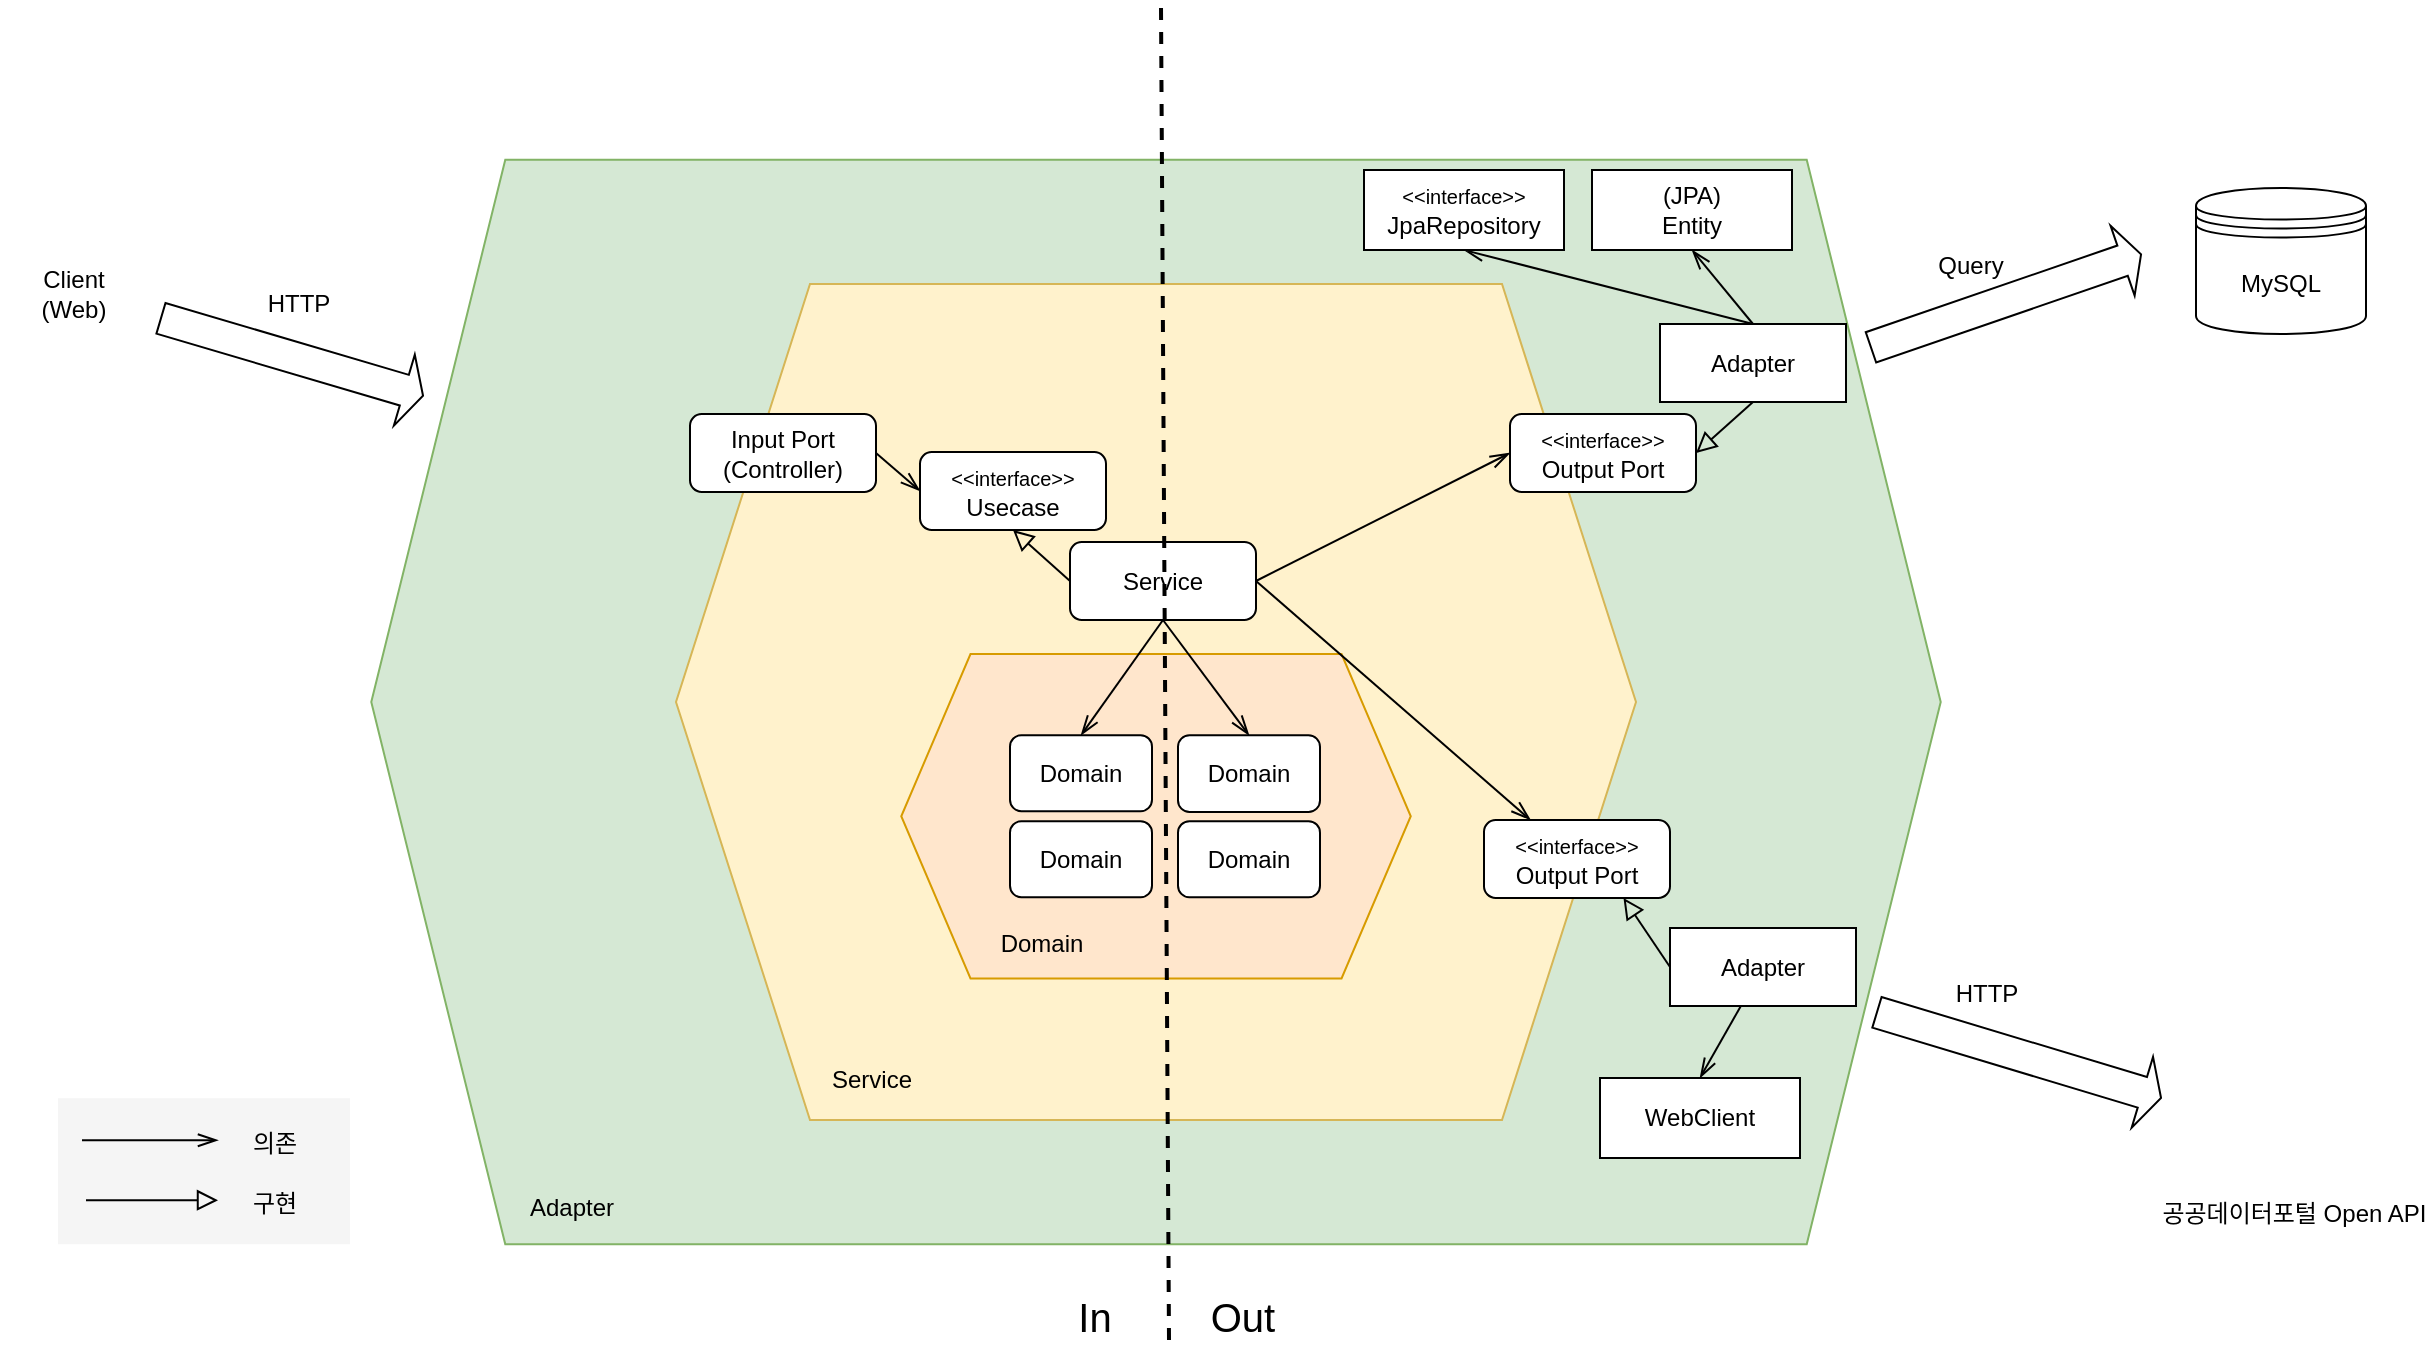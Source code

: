 <mxfile version="26.1.1">
  <diagram name="페이지-1" id="YMObyN4j7E0rBh5EAxIE">
    <mxGraphModel dx="1518" dy="1205" grid="0" gridSize="10" guides="1" tooltips="1" connect="1" arrows="1" fold="1" page="0" pageScale="1" pageWidth="827" pageHeight="1169" math="0" shadow="0">
      <root>
        <mxCell id="0" />
        <mxCell id="1" parent="0" />
        <mxCell id="FfjCo3caQySOGgSb6Kr1-23" value="" style="rounded=0;whiteSpace=wrap;html=1;fillColor=#f5f5f5;fontColor=#333333;strokeColor=none;" vertex="1" parent="1">
          <mxGeometry x="-286" y="383.12" width="146" height="73" as="geometry" />
        </mxCell>
        <mxCell id="a6FXS9pBdcAtF2i3Z6Sl-16" value="" style="shape=hexagon;perimeter=hexagonPerimeter2;whiteSpace=wrap;html=1;fixedSize=1;size=67;strokeColor=#82b366;fillColor=#d5e8d4;" parent="1" vertex="1">
          <mxGeometry x="-129.36" y="-86.13" width="784.72" height="542.25" as="geometry" />
        </mxCell>
        <mxCell id="a6FXS9pBdcAtF2i3Z6Sl-3" value="" style="shape=hexagon;perimeter=hexagonPerimeter2;whiteSpace=wrap;html=1;fixedSize=1;size=67;fillColor=#fff2cc;strokeColor=#d6b656;" parent="1" vertex="1">
          <mxGeometry x="23" y="-24" width="480" height="418" as="geometry" />
        </mxCell>
        <mxCell id="a6FXS9pBdcAtF2i3Z6Sl-6" value="" style="shape=flexArrow;endArrow=classic;html=1;rounded=0;fontSize=12;startSize=8;endSize=2.92;curved=1;width=16;" parent="1" edge="1">
          <mxGeometry width="50" height="50" relative="1" as="geometry">
            <mxPoint x="-235" y="-7" as="sourcePoint" />
            <mxPoint x="-103" y="32" as="targetPoint" />
          </mxGeometry>
        </mxCell>
        <mxCell id="a6FXS9pBdcAtF2i3Z6Sl-7" value="HTTP" style="text;html=1;align=center;verticalAlign=middle;whiteSpace=wrap;rounded=0;rotation=0;" parent="1" vertex="1">
          <mxGeometry x="-198" y="-31" width="65" height="34" as="geometry" />
        </mxCell>
        <mxCell id="a6FXS9pBdcAtF2i3Z6Sl-10" value="Client&lt;div&gt;(Web)&lt;/div&gt;" style="text;html=1;align=center;verticalAlign=middle;whiteSpace=wrap;rounded=0;" parent="1" vertex="1">
          <mxGeometry x="-315" y="-42" width="74" height="45" as="geometry" />
        </mxCell>
        <mxCell id="a6FXS9pBdcAtF2i3Z6Sl-39" value="" style="shape=flexArrow;endArrow=classic;html=1;rounded=0;fontSize=12;startSize=8;endSize=2.92;curved=1;width=16;exitX=0.952;exitY=0.212;exitDx=0;exitDy=0;exitPerimeter=0;" parent="1" edge="1">
          <mxGeometry width="50" height="50" relative="1" as="geometry">
            <mxPoint x="620.003" y="7.827" as="sourcePoint" />
            <mxPoint x="756" y="-39" as="targetPoint" />
          </mxGeometry>
        </mxCell>
        <mxCell id="a6FXS9pBdcAtF2i3Z6Sl-43" value="Query" style="edgeLabel;html=1;align=center;verticalAlign=middle;resizable=0;points=[];fontSize=12;" parent="a6FXS9pBdcAtF2i3Z6Sl-39" vertex="1" connectable="0">
          <mxGeometry x="-0.291" y="5" relative="1" as="geometry">
            <mxPoint x="3" y="-20" as="offset" />
          </mxGeometry>
        </mxCell>
        <mxCell id="a6FXS9pBdcAtF2i3Z6Sl-40" value="MySQL" style="shape=datastore;whiteSpace=wrap;html=1;" parent="1" vertex="1">
          <mxGeometry x="783" y="-72" width="85" height="73" as="geometry" />
        </mxCell>
        <mxCell id="a6FXS9pBdcAtF2i3Z6Sl-42" value="공공데이터포털 Open API" style="shape=image;verticalLabelPosition=bottom;labelBackgroundColor=default;verticalAlign=top;aspect=fixed;imageAspect=0;image=https://velog.velcdn.com/images/hee_jun/post/180f6e3a-8034-47c1-bcf9-e1e6b0c30aad/image.jpg;" parent="1" vertex="1">
          <mxGeometry x="771" y="345" width="122.38" height="82" as="geometry" />
        </mxCell>
        <mxCell id="FfjCo3caQySOGgSb6Kr1-6" value="" style="shape=hexagon;perimeter=hexagonPerimeter2;whiteSpace=wrap;html=1;fixedSize=1;size=34.615;strokeColor=#d79b00;fillColor=#ffe6cc;" vertex="1" parent="1">
          <mxGeometry x="135.63" y="161" width="254.75" height="162.25" as="geometry" />
        </mxCell>
        <mxCell id="a6FXS9pBdcAtF2i3Z6Sl-55" style="edgeStyle=none;curved=1;rounded=0;orthogonalLoop=1;jettySize=auto;html=1;entryX=0.5;entryY=1;entryDx=0;entryDy=0;fontSize=12;startSize=8;endSize=8;" parent="1" source="a6FXS9pBdcAtF2i3Z6Sl-48" target="a6FXS9pBdcAtF2i3Z6Sl-48" edge="1">
          <mxGeometry relative="1" as="geometry" />
        </mxCell>
        <mxCell id="a6FXS9pBdcAtF2i3Z6Sl-18" value="Adapter" style="rounded=1;whiteSpace=wrap;html=1;rotation=0;arcSize=0;" parent="1" vertex="1">
          <mxGeometry x="515" y="-4" width="93" height="39" as="geometry" />
        </mxCell>
        <mxCell id="a6FXS9pBdcAtF2i3Z6Sl-50" value="&lt;div&gt;&lt;span style=&quot;background-color: transparent; color: light-dark(rgb(0, 0, 0), rgb(255, 255, 255));&quot;&gt;Domain&lt;/span&gt;&lt;/div&gt;" style="rounded=1;whiteSpace=wrap;html=1;rotation=0;" parent="1" vertex="1">
          <mxGeometry x="190" y="201.62" width="71" height="38" as="geometry" />
        </mxCell>
        <mxCell id="a6FXS9pBdcAtF2i3Z6Sl-22" style="edgeStyle=none;curved=1;rounded=0;orthogonalLoop=1;jettySize=auto;html=1;fontSize=12;startSize=8;endSize=8;endArrow=openThin;endFill=0;exitX=0.5;exitY=0;exitDx=0;exitDy=0;entryX=0.5;entryY=1;entryDx=0;entryDy=0;" parent="1" source="a6FXS9pBdcAtF2i3Z6Sl-18" target="a6FXS9pBdcAtF2i3Z6Sl-20" edge="1">
          <mxGeometry relative="1" as="geometry" />
        </mxCell>
        <mxCell id="a6FXS9pBdcAtF2i3Z6Sl-24" style="edgeStyle=none;curved=1;rounded=0;orthogonalLoop=1;jettySize=auto;html=1;entryX=1;entryY=0.5;entryDx=0;entryDy=0;fontSize=12;startSize=8;endSize=8;endArrow=block;endFill=0;exitX=0.5;exitY=1;exitDx=0;exitDy=0;" parent="1" source="a6FXS9pBdcAtF2i3Z6Sl-18" target="a6FXS9pBdcAtF2i3Z6Sl-12" edge="1">
          <mxGeometry relative="1" as="geometry">
            <mxPoint x="530" y="33" as="sourcePoint" />
            <mxPoint x="497" y="43" as="targetPoint" />
          </mxGeometry>
        </mxCell>
        <mxCell id="a6FXS9pBdcAtF2i3Z6Sl-30" style="edgeStyle=none;curved=1;rounded=0;orthogonalLoop=1;jettySize=auto;html=1;entryX=0.75;entryY=1;entryDx=0;entryDy=0;fontSize=12;startSize=8;endSize=8;endArrow=block;endFill=0;exitX=0;exitY=0.5;exitDx=0;exitDy=0;" parent="1" source="a6FXS9pBdcAtF2i3Z6Sl-29" target="a6FXS9pBdcAtF2i3Z6Sl-13" edge="1">
          <mxGeometry relative="1" as="geometry">
            <mxPoint x="463" y="54" as="sourcePoint" />
            <mxPoint x="421" y="101" as="targetPoint" />
          </mxGeometry>
        </mxCell>
        <mxCell id="a6FXS9pBdcAtF2i3Z6Sl-37" style="edgeStyle=none;curved=1;rounded=0;orthogonalLoop=1;jettySize=auto;html=1;entryX=0.5;entryY=1;entryDx=0;entryDy=0;fontSize=12;startSize=8;endSize=8;endArrow=openThin;endFill=0;exitX=0.5;exitY=0;exitDx=0;exitDy=0;" parent="1" source="a6FXS9pBdcAtF2i3Z6Sl-18" target="a6FXS9pBdcAtF2i3Z6Sl-26" edge="1">
          <mxGeometry relative="1" as="geometry">
            <mxPoint x="366" y="-5" as="sourcePoint" />
            <mxPoint x="463" y="15" as="targetPoint" />
          </mxGeometry>
        </mxCell>
        <mxCell id="a6FXS9pBdcAtF2i3Z6Sl-38" style="edgeStyle=none;curved=1;rounded=0;orthogonalLoop=1;jettySize=auto;html=1;fontSize=12;startSize=8;endSize=8;endArrow=openThin;endFill=0;entryX=0.5;entryY=0;entryDx=0;entryDy=0;" parent="1" source="a6FXS9pBdcAtF2i3Z6Sl-29" target="a6FXS9pBdcAtF2i3Z6Sl-35" edge="1">
          <mxGeometry relative="1" as="geometry">
            <mxPoint x="493" y="151" as="sourcePoint" />
            <mxPoint x="590" y="171" as="targetPoint" />
          </mxGeometry>
        </mxCell>
        <mxCell id="a6FXS9pBdcAtF2i3Z6Sl-49" style="edgeStyle=none;curved=1;rounded=0;orthogonalLoop=1;jettySize=auto;html=1;entryX=0.5;entryY=1;entryDx=0;entryDy=0;fontSize=12;startSize=8;endSize=8;endArrow=block;endFill=0;exitX=0;exitY=0.5;exitDx=0;exitDy=0;" parent="1" source="a6FXS9pBdcAtF2i3Z6Sl-48" target="a6FXS9pBdcAtF2i3Z6Sl-46" edge="1">
          <mxGeometry relative="1" as="geometry">
            <mxPoint x="459" y="269" as="sourcePoint" />
            <mxPoint x="418" y="234" as="targetPoint" />
          </mxGeometry>
        </mxCell>
        <mxCell id="a6FXS9pBdcAtF2i3Z6Sl-52" style="edgeStyle=none;curved=1;rounded=0;orthogonalLoop=1;jettySize=auto;html=1;fontSize=12;startSize=8;endSize=8;endArrow=openThin;endFill=0;exitX=1;exitY=0.5;exitDx=0;exitDy=0;entryX=0;entryY=0.5;entryDx=0;entryDy=0;" parent="1" source="a6FXS9pBdcAtF2i3Z6Sl-48" target="a6FXS9pBdcAtF2i3Z6Sl-12" edge="1">
          <mxGeometry relative="1" as="geometry">
            <mxPoint x="166" y="114" as="sourcePoint" />
            <mxPoint x="202" y="131" as="targetPoint" />
          </mxGeometry>
        </mxCell>
        <mxCell id="a6FXS9pBdcAtF2i3Z6Sl-54" style="edgeStyle=none;curved=1;rounded=0;orthogonalLoop=1;jettySize=auto;html=1;fontSize=12;startSize=8;endSize=8;endArrow=openThin;endFill=0;exitX=0.5;exitY=1;exitDx=0;exitDy=0;entryX=0.5;entryY=0;entryDx=0;entryDy=0;" parent="1" source="a6FXS9pBdcAtF2i3Z6Sl-48" target="a6FXS9pBdcAtF2i3Z6Sl-50" edge="1">
          <mxGeometry relative="1" as="geometry">
            <mxPoint x="303" y="190" as="sourcePoint" />
            <mxPoint x="325" y="234" as="targetPoint" />
          </mxGeometry>
        </mxCell>
        <mxCell id="FfjCo3caQySOGgSb6Kr1-5" style="edgeStyle=none;curved=1;rounded=0;orthogonalLoop=1;jettySize=auto;html=1;fontSize=12;startSize=8;endSize=8;endArrow=openThin;endFill=0;exitX=1;exitY=0.5;exitDx=0;exitDy=0;entryX=0;entryY=0.5;entryDx=0;entryDy=0;" edge="1" parent="1" source="a6FXS9pBdcAtF2i3Z6Sl-5" target="a6FXS9pBdcAtF2i3Z6Sl-46">
          <mxGeometry relative="1" as="geometry">
            <mxPoint x="300" y="161" as="sourcePoint" />
            <mxPoint x="328" y="114" as="targetPoint" />
          </mxGeometry>
        </mxCell>
        <mxCell id="a6FXS9pBdcAtF2i3Z6Sl-5" value="Input Port&lt;div&gt;(Controller)&lt;/div&gt;" style="rounded=1;whiteSpace=wrap;html=1;rotation=0;" parent="1" vertex="1">
          <mxGeometry x="30" y="41" width="93" height="39" as="geometry" />
        </mxCell>
        <mxCell id="a6FXS9pBdcAtF2i3Z6Sl-12" value="&lt;div&gt;&lt;span style=&quot;font-size: 10px;&quot;&gt;&amp;lt;&amp;lt;interface&amp;gt;&amp;gt;&lt;/span&gt;&lt;/div&gt;Output Port" style="rounded=1;whiteSpace=wrap;html=1;rotation=0;" parent="1" vertex="1">
          <mxGeometry x="440" y="41" width="93" height="39" as="geometry" />
        </mxCell>
        <mxCell id="a6FXS9pBdcAtF2i3Z6Sl-13" value="&lt;div&gt;&lt;span style=&quot;font-size: 10px;&quot;&gt;&amp;lt;&amp;lt;interface&amp;gt;&amp;gt;&lt;/span&gt;&lt;/div&gt;Output Port" style="rounded=1;whiteSpace=wrap;html=1;rotation=0;" parent="1" vertex="1">
          <mxGeometry x="427" y="244" width="93" height="39" as="geometry" />
        </mxCell>
        <mxCell id="a6FXS9pBdcAtF2i3Z6Sl-20" value="&lt;div&gt;&lt;font style=&quot;font-size: 10px;&quot;&gt;&amp;lt;&amp;lt;interface&amp;gt;&amp;gt;&lt;/font&gt;&lt;/div&gt;&lt;div&gt;JpaRepository&lt;/div&gt;" style="whiteSpace=wrap;html=1;rotation=0;" parent="1" vertex="1">
          <mxGeometry x="367" y="-81" width="100" height="40" as="geometry" />
        </mxCell>
        <mxCell id="a6FXS9pBdcAtF2i3Z6Sl-26" value="(JPA)&lt;br&gt;Entity" style="whiteSpace=wrap;html=1;rotation=0;" parent="1" vertex="1">
          <mxGeometry x="481" y="-81" width="100" height="40" as="geometry" />
        </mxCell>
        <mxCell id="a6FXS9pBdcAtF2i3Z6Sl-29" value="Adapter" style="rounded=1;whiteSpace=wrap;html=1;rotation=0;arcSize=0;" parent="1" vertex="1">
          <mxGeometry x="520" y="298" width="93" height="39" as="geometry" />
        </mxCell>
        <mxCell id="a6FXS9pBdcAtF2i3Z6Sl-35" value="WebClient" style="whiteSpace=wrap;html=1;rotation=0;" parent="1" vertex="1">
          <mxGeometry x="485" y="373" width="100" height="40" as="geometry" />
        </mxCell>
        <mxCell id="a6FXS9pBdcAtF2i3Z6Sl-46" value="&lt;div&gt;&lt;span style=&quot;font-size: 10px;&quot;&gt;&amp;lt;&amp;lt;interface&amp;gt;&amp;gt;&lt;/span&gt;&lt;/div&gt;Usecase" style="rounded=1;whiteSpace=wrap;html=1;rotation=0;" parent="1" vertex="1">
          <mxGeometry x="145" y="60" width="93" height="39" as="geometry" />
        </mxCell>
        <mxCell id="a6FXS9pBdcAtF2i3Z6Sl-48" value="&lt;div&gt;&lt;span style=&quot;background-color: transparent; color: light-dark(rgb(0, 0, 0), rgb(255, 255, 255));&quot;&gt;Service&lt;/span&gt;&lt;/div&gt;" style="rounded=1;whiteSpace=wrap;html=1;rotation=0;" parent="1" vertex="1">
          <mxGeometry x="220" y="105" width="93" height="39" as="geometry" />
        </mxCell>
        <mxCell id="FfjCo3caQySOGgSb6Kr1-11" style="edgeStyle=none;curved=1;rounded=0;orthogonalLoop=1;jettySize=auto;html=1;fontSize=12;startSize=8;endSize=8;endArrow=openThin;endFill=0;exitX=0.5;exitY=1;exitDx=0;exitDy=0;entryX=0.5;entryY=0;entryDx=0;entryDy=0;" edge="1" parent="1" source="a6FXS9pBdcAtF2i3Z6Sl-48" target="FfjCo3caQySOGgSb6Kr1-14">
          <mxGeometry relative="1" as="geometry">
            <mxPoint x="331" y="105" as="sourcePoint" />
            <mxPoint x="318.963" y="158.992" as="targetPoint" />
          </mxGeometry>
        </mxCell>
        <mxCell id="FfjCo3caQySOGgSb6Kr1-12" value="&lt;div&gt;&lt;span style=&quot;background-color: transparent; color: light-dark(rgb(0, 0, 0), rgb(255, 255, 255));&quot;&gt;Domain&lt;/span&gt;&lt;/div&gt;" style="rounded=1;whiteSpace=wrap;html=1;rotation=0;" vertex="1" parent="1">
          <mxGeometry x="274" y="244.62" width="71" height="38" as="geometry" />
        </mxCell>
        <mxCell id="FfjCo3caQySOGgSb6Kr1-13" value="&lt;div&gt;&lt;span style=&quot;background-color: transparent; color: light-dark(rgb(0, 0, 0), rgb(255, 255, 255));&quot;&gt;Domain&lt;/span&gt;&lt;/div&gt;" style="rounded=1;whiteSpace=wrap;html=1;rotation=0;" vertex="1" parent="1">
          <mxGeometry x="190" y="244.62" width="71" height="38" as="geometry" />
        </mxCell>
        <mxCell id="FfjCo3caQySOGgSb6Kr1-14" value="&lt;div&gt;&lt;span style=&quot;background-color: transparent; color: light-dark(rgb(0, 0, 0), rgb(255, 255, 255));&quot;&gt;Domain&lt;/span&gt;&lt;/div&gt;" style="rounded=1;whiteSpace=wrap;html=1;rotation=0;" vertex="1" parent="1">
          <mxGeometry x="274" y="201.62" width="71" height="38.37" as="geometry" />
        </mxCell>
        <mxCell id="FfjCo3caQySOGgSb6Kr1-16" style="edgeStyle=none;curved=1;rounded=0;orthogonalLoop=1;jettySize=auto;html=1;fontSize=12;startSize=8;endSize=8;endArrow=openThin;endFill=0;exitX=1;exitY=0.5;exitDx=0;exitDy=0;entryX=0.25;entryY=0;entryDx=0;entryDy=0;" edge="1" parent="1" source="a6FXS9pBdcAtF2i3Z6Sl-48" target="a6FXS9pBdcAtF2i3Z6Sl-13">
          <mxGeometry relative="1" as="geometry">
            <mxPoint x="377" y="86" as="sourcePoint" />
            <mxPoint x="446" y="83" as="targetPoint" />
          </mxGeometry>
        </mxCell>
        <mxCell id="FfjCo3caQySOGgSb6Kr1-17" style="edgeStyle=none;curved=1;rounded=0;orthogonalLoop=1;jettySize=auto;html=1;fontSize=12;startSize=8;endSize=8;endArrow=openThin;endFill=0;exitX=1;exitY=0.5;exitDx=0;exitDy=0;" edge="1" parent="1">
          <mxGeometry relative="1" as="geometry">
            <mxPoint x="-274" y="404.12" as="sourcePoint" />
            <mxPoint x="-206" y="404.12" as="targetPoint" />
          </mxGeometry>
        </mxCell>
        <mxCell id="FfjCo3caQySOGgSb6Kr1-19" value="의존" style="text;html=1;align=center;verticalAlign=middle;resizable=0;points=[];autosize=1;strokeColor=none;fillColor=none;" vertex="1" parent="1">
          <mxGeometry x="-198" y="393.12" width="39" height="26" as="geometry" />
        </mxCell>
        <mxCell id="FfjCo3caQySOGgSb6Kr1-21" style="edgeStyle=none;curved=1;rounded=0;orthogonalLoop=1;jettySize=auto;html=1;fontSize=12;startSize=8;endSize=8;endArrow=block;endFill=0;" edge="1" parent="1">
          <mxGeometry relative="1" as="geometry">
            <mxPoint x="-272" y="434.12" as="sourcePoint" />
            <mxPoint x="-206" y="434.12" as="targetPoint" />
          </mxGeometry>
        </mxCell>
        <mxCell id="FfjCo3caQySOGgSb6Kr1-22" value="구현" style="text;html=1;align=center;verticalAlign=middle;resizable=0;points=[];autosize=1;strokeColor=none;fillColor=none;" vertex="1" parent="1">
          <mxGeometry x="-198" y="423.12" width="39" height="26" as="geometry" />
        </mxCell>
        <mxCell id="FfjCo3caQySOGgSb6Kr1-26" value="" style="endArrow=none;dashed=1;html=1;rounded=1;strokeWidth=2;curved=0;" edge="1" parent="1">
          <mxGeometry width="50" height="50" relative="1" as="geometry">
            <mxPoint x="269.5" y="504" as="sourcePoint" />
            <mxPoint x="265.49" y="-165" as="targetPoint" />
          </mxGeometry>
        </mxCell>
        <mxCell id="FfjCo3caQySOGgSb6Kr1-27" value="In" style="text;html=1;align=center;verticalAlign=middle;resizable=0;points=[];autosize=1;strokeColor=none;fillColor=none;fontSize=20;" vertex="1" parent="1">
          <mxGeometry x="214" y="474" width="35" height="36" as="geometry" />
        </mxCell>
        <mxCell id="FfjCo3caQySOGgSb6Kr1-28" value="Out" style="text;html=1;align=center;verticalAlign=middle;resizable=0;points=[];autosize=1;strokeColor=none;fillColor=none;fontSize=20;" vertex="1" parent="1">
          <mxGeometry x="280.5" y="474" width="50" height="36" as="geometry" />
        </mxCell>
        <mxCell id="FfjCo3caQySOGgSb6Kr1-29" value="" style="shape=flexArrow;endArrow=classic;html=1;rounded=0;fontSize=12;startSize=8;endSize=2.92;curved=1;width=16;" edge="1" parent="1">
          <mxGeometry width="50" height="50" relative="1" as="geometry">
            <mxPoint x="623" y="340" as="sourcePoint" />
            <mxPoint x="766" y="383.12" as="targetPoint" />
          </mxGeometry>
        </mxCell>
        <mxCell id="FfjCo3caQySOGgSb6Kr1-30" value="HTTP" style="edgeLabel;html=1;align=center;verticalAlign=middle;resizable=0;points=[];fontSize=12;" vertex="1" connectable="0" parent="FfjCo3caQySOGgSb6Kr1-29">
          <mxGeometry x="-0.291" y="5" relative="1" as="geometry">
            <mxPoint x="3" y="-20" as="offset" />
          </mxGeometry>
        </mxCell>
        <mxCell id="FfjCo3caQySOGgSb6Kr1-32" value="Adapter" style="text;html=1;align=center;verticalAlign=middle;whiteSpace=wrap;rounded=0;" vertex="1" parent="1">
          <mxGeometry x="-59" y="423.12" width="60" height="30" as="geometry" />
        </mxCell>
        <mxCell id="FfjCo3caQySOGgSb6Kr1-33" value="Service" style="text;html=1;align=center;verticalAlign=middle;whiteSpace=wrap;rounded=0;" vertex="1" parent="1">
          <mxGeometry x="91" y="359" width="60" height="30" as="geometry" />
        </mxCell>
        <mxCell id="FfjCo3caQySOGgSb6Kr1-34" value="Domain" style="text;html=1;align=center;verticalAlign=middle;whiteSpace=wrap;rounded=0;" vertex="1" parent="1">
          <mxGeometry x="176" y="291" width="60" height="30" as="geometry" />
        </mxCell>
      </root>
    </mxGraphModel>
  </diagram>
</mxfile>
